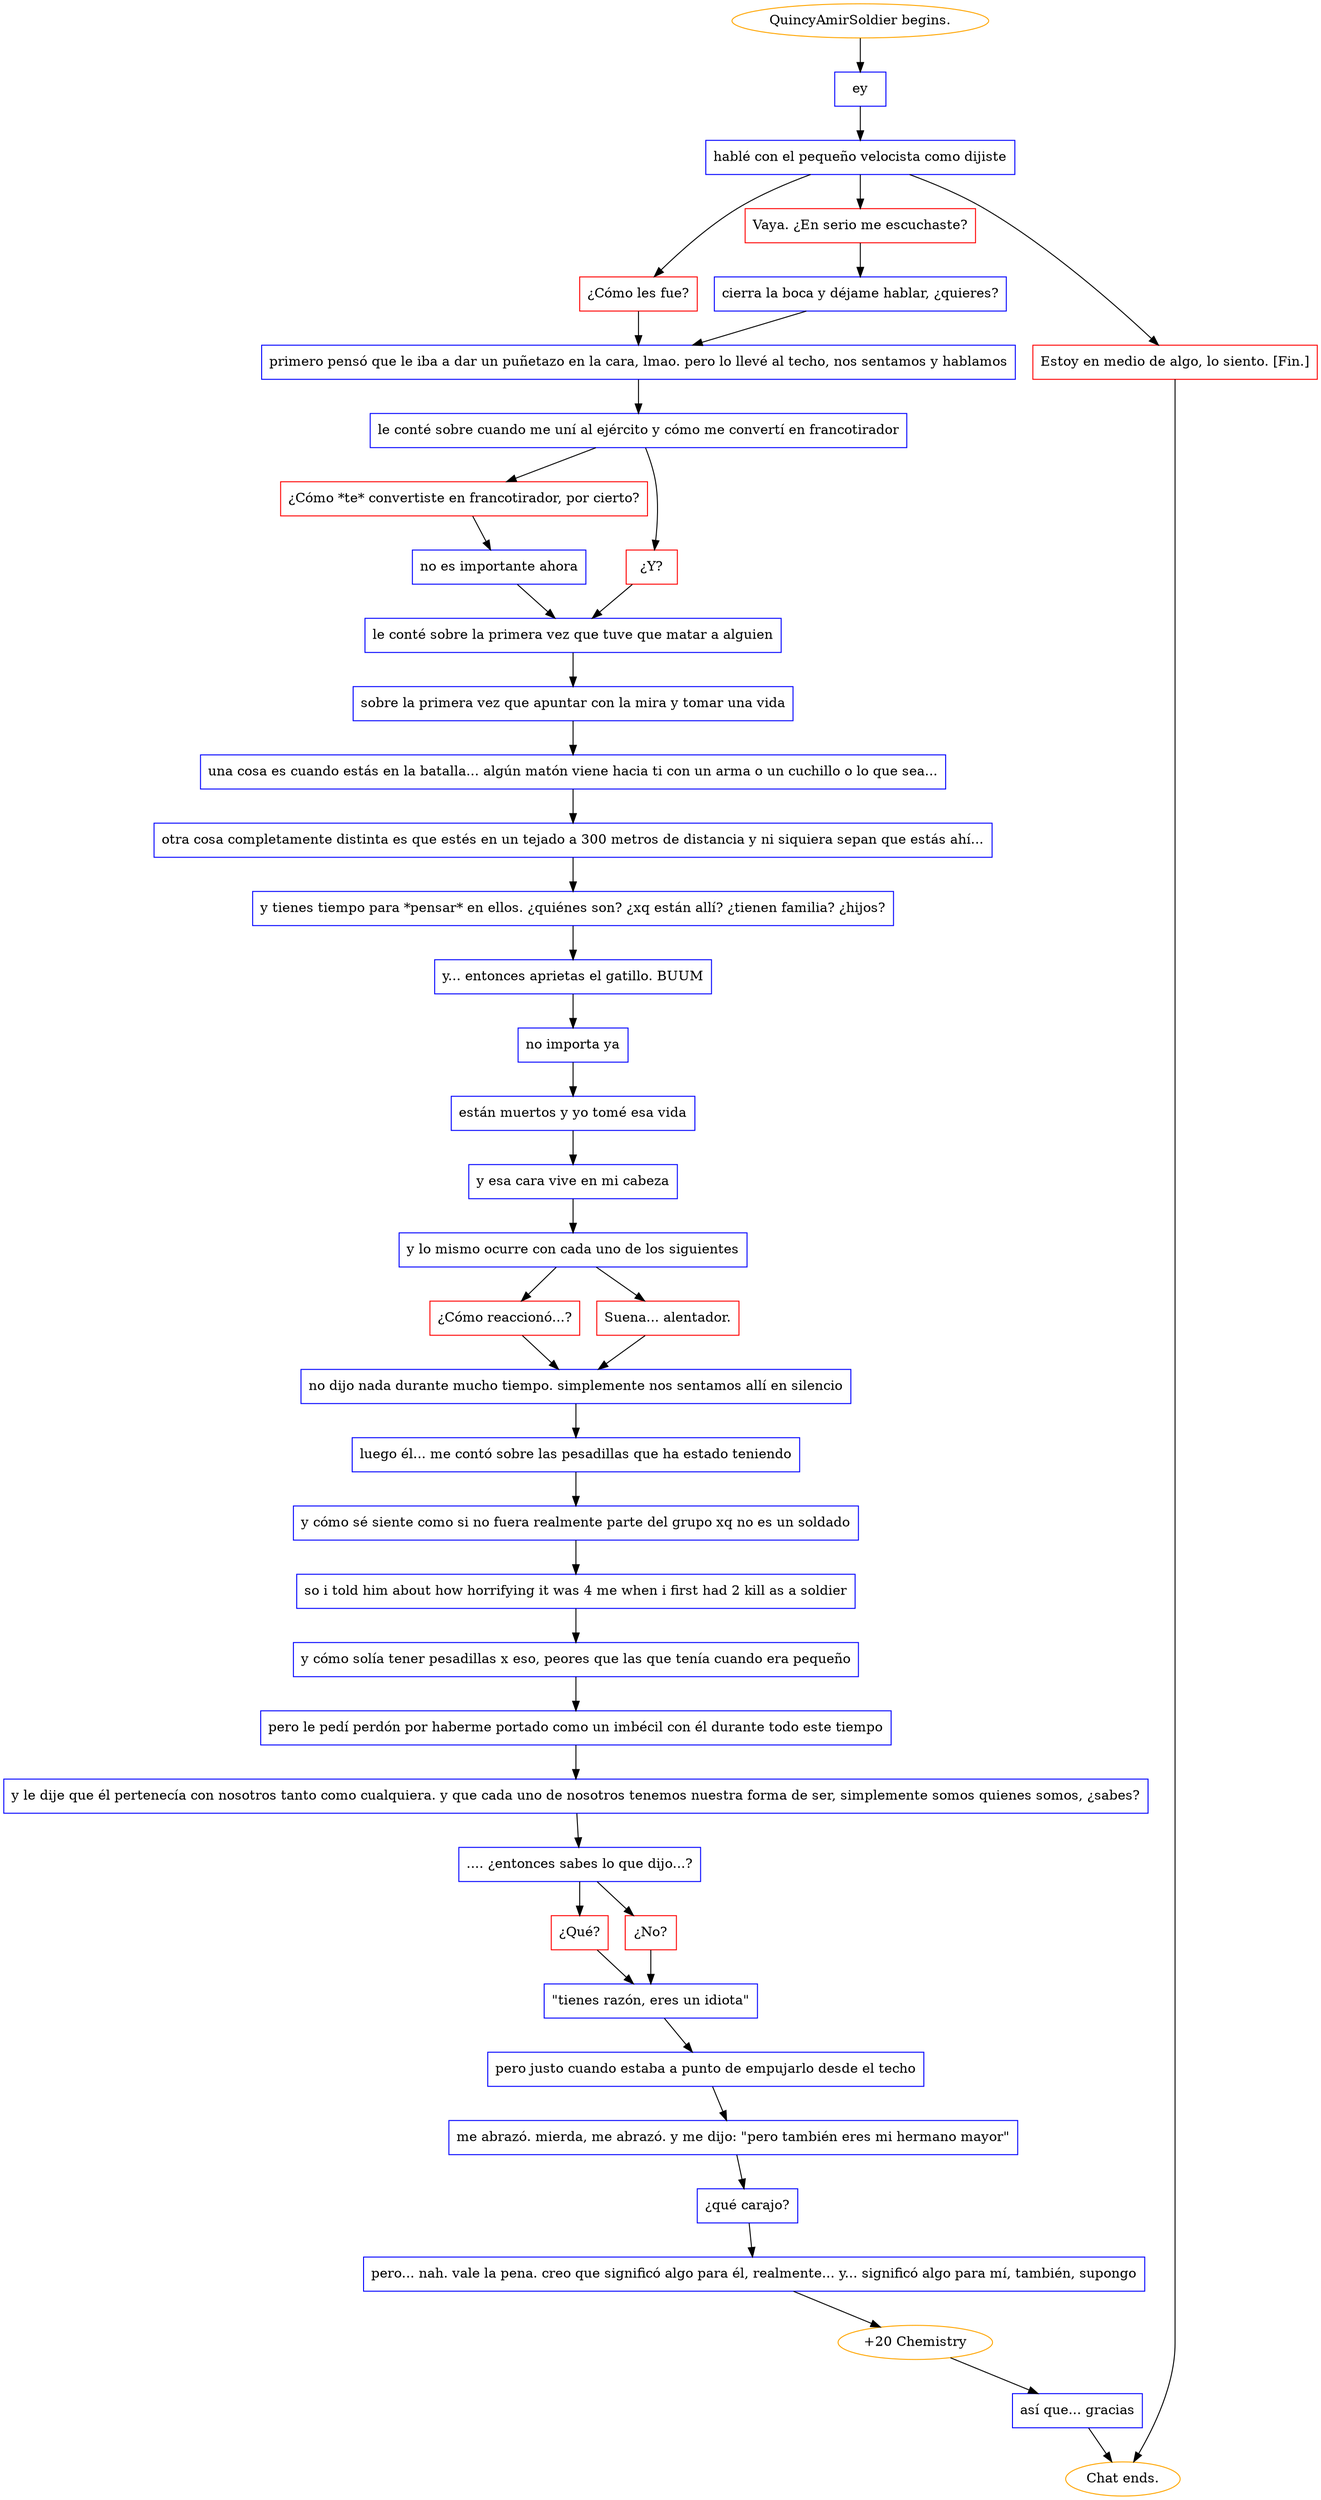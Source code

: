 digraph {
	"QuincyAmirSoldier begins." [color=orange];
		"QuincyAmirSoldier begins." -> j1709748515;
	j1709748515 [label="ey",shape=box,color=blue];
		j1709748515 -> j2671167564;
	j2671167564 [label="hablé con el pequeño velocista como dijiste",shape=box,color=blue];
		j2671167564 -> j307585310;
		j2671167564 -> j1771356932;
		j2671167564 -> j2289379312;
	j307585310 [label="¿Cómo les fue?",shape=box,color=red];
		j307585310 -> j1023216220;
	j1771356932 [label="Vaya. ¿En serio me escuchaste?",shape=box,color=red];
		j1771356932 -> j3712950899;
	j2289379312 [label="Estoy en medio de algo, lo siento. [Fin.]",shape=box,color=red];
		j2289379312 -> "Chat ends.";
	j1023216220 [label="primero pensó que le iba a dar un puñetazo en la cara, lmao. pero lo llevé al techo, nos sentamos y hablamos",shape=box,color=blue];
		j1023216220 -> j3387231442;
	j3712950899 [label="cierra la boca y déjame hablar, ¿quieres?",shape=box,color=blue];
		j3712950899 -> j1023216220;
	"Chat ends." [color=orange];
	j3387231442 [label="le conté sobre cuando me uní al ejército y cómo me convertí en francotirador",shape=box,color=blue];
		j3387231442 -> j3525415100;
		j3387231442 -> j3165956951;
	j3525415100 [label="¿Cómo *te* convertiste en francotirador, por cierto?",shape=box,color=red];
		j3525415100 -> j164633252;
	j3165956951 [label="¿Y?",shape=box,color=red];
		j3165956951 -> j277976388;
	j164633252 [label="no es importante ahora",shape=box,color=blue];
		j164633252 -> j277976388;
	j277976388 [label="le conté sobre la primera vez que tuve que matar a alguien",shape=box,color=blue];
		j277976388 -> j1258934329;
	j1258934329 [label="sobre la primera vez que apuntar con la mira y tomar una vida",shape=box,color=blue];
		j1258934329 -> j846925204;
	j846925204 [label="una cosa es cuando estás en la batalla... algún matón viene hacia ti con un arma o un cuchillo o lo que sea...",shape=box,color=blue];
		j846925204 -> j1701978476;
	j1701978476 [label="otra cosa completamente distinta es que estés en un tejado a 300 metros de distancia y ni siquiera sepan que estás ahí...",shape=box,color=blue];
		j1701978476 -> j1882714286;
	j1882714286 [label="y tienes tiempo para *pensar* en ellos. ¿quiénes son? ¿xq están allí? ¿tienen familia? ¿hijos?",shape=box,color=blue];
		j1882714286 -> j3174670269;
	j3174670269 [label="y... entonces aprietas el gatillo. BUUM",shape=box,color=blue];
		j3174670269 -> j3170398152;
	j3170398152 [label="no importa ya",shape=box,color=blue];
		j3170398152 -> j3080359968;
	j3080359968 [label="están muertos y yo tomé esa vida",shape=box,color=blue];
		j3080359968 -> j4281915284;
	j4281915284 [label="y esa cara vive en mi cabeza",shape=box,color=blue];
		j4281915284 -> j1182794573;
	j1182794573 [label="y lo mismo ocurre con cada uno de los siguientes",shape=box,color=blue];
		j1182794573 -> j2260710579;
		j1182794573 -> j2518328080;
	j2260710579 [label="¿Cómo reaccionó...?",shape=box,color=red];
		j2260710579 -> j3964510223;
	j2518328080 [label="Suena... alentador.",shape=box,color=red];
		j2518328080 -> j3964510223;
	j3964510223 [label="no dijo nada durante mucho tiempo. simplemente nos sentamos allí en silencio",shape=box,color=blue];
		j3964510223 -> j2615856109;
	j2615856109 [label="luego él... me contó sobre las pesadillas que ha estado teniendo",shape=box,color=blue];
		j2615856109 -> j2030984548;
	j2030984548 [label="y cómo sé siente como si no fuera realmente parte del grupo xq no es un soldado",shape=box,color=blue];
		j2030984548 -> j596140089;
	j596140089 [label="so i told him about how horrifying it was 4 me when i first had 2 kill as a soldier",shape=box,color=blue];
		j596140089 -> j331588366;
	j331588366 [label="y cómo solía tener pesadillas x eso, peores que las que tenía cuando era pequeño",shape=box,color=blue];
		j331588366 -> j1253159980;
	j1253159980 [label="pero le pedí perdón por haberme portado como un imbécil con él durante todo este tiempo",shape=box,color=blue];
		j1253159980 -> j1204139502;
	j1204139502 [label="y le dije que él pertenecía con nosotros tanto como cualquiera. y que cada uno de nosotros tenemos nuestra forma de ser, simplemente somos quienes somos, ¿sabes?",shape=box,color=blue];
		j1204139502 -> j2998152636;
	j2998152636 [label=".... ¿entonces sabes lo que dijo...?",shape=box,color=blue];
		j2998152636 -> j3780002946;
		j2998152636 -> j858205562;
	j3780002946 [label="¿Qué?",shape=box,color=red];
		j3780002946 -> j4001160223;
	j858205562 [label="¿No?",shape=box,color=red];
		j858205562 -> j4001160223;
	j4001160223 [label="\"tienes razón, eres un idiota\"",shape=box,color=blue];
		j4001160223 -> j179041530;
	j179041530 [label="pero justo cuando estaba a punto de empujarlo desde el techo",shape=box,color=blue];
		j179041530 -> j703149973;
	j703149973 [label="me abrazó. mierda, me abrazó. y me dijo: \"pero también eres mi hermano mayor\"",shape=box,color=blue];
		j703149973 -> j2539385619;
	j2539385619 [label="¿qué carajo?",shape=box,color=blue];
		j2539385619 -> j3157164583;
	j3157164583 [label="pero... nah. vale la pena. creo que significó algo para él, realmente... y... significó algo para mí, también, supongo",shape=box,color=blue];
		j3157164583 -> j4179119953;
	j4179119953 [label="+20 Chemistry",color=orange];
		j4179119953 -> j2398949733;
	j2398949733 [label="así que... gracias",shape=box,color=blue];
		j2398949733 -> "Chat ends.";
}